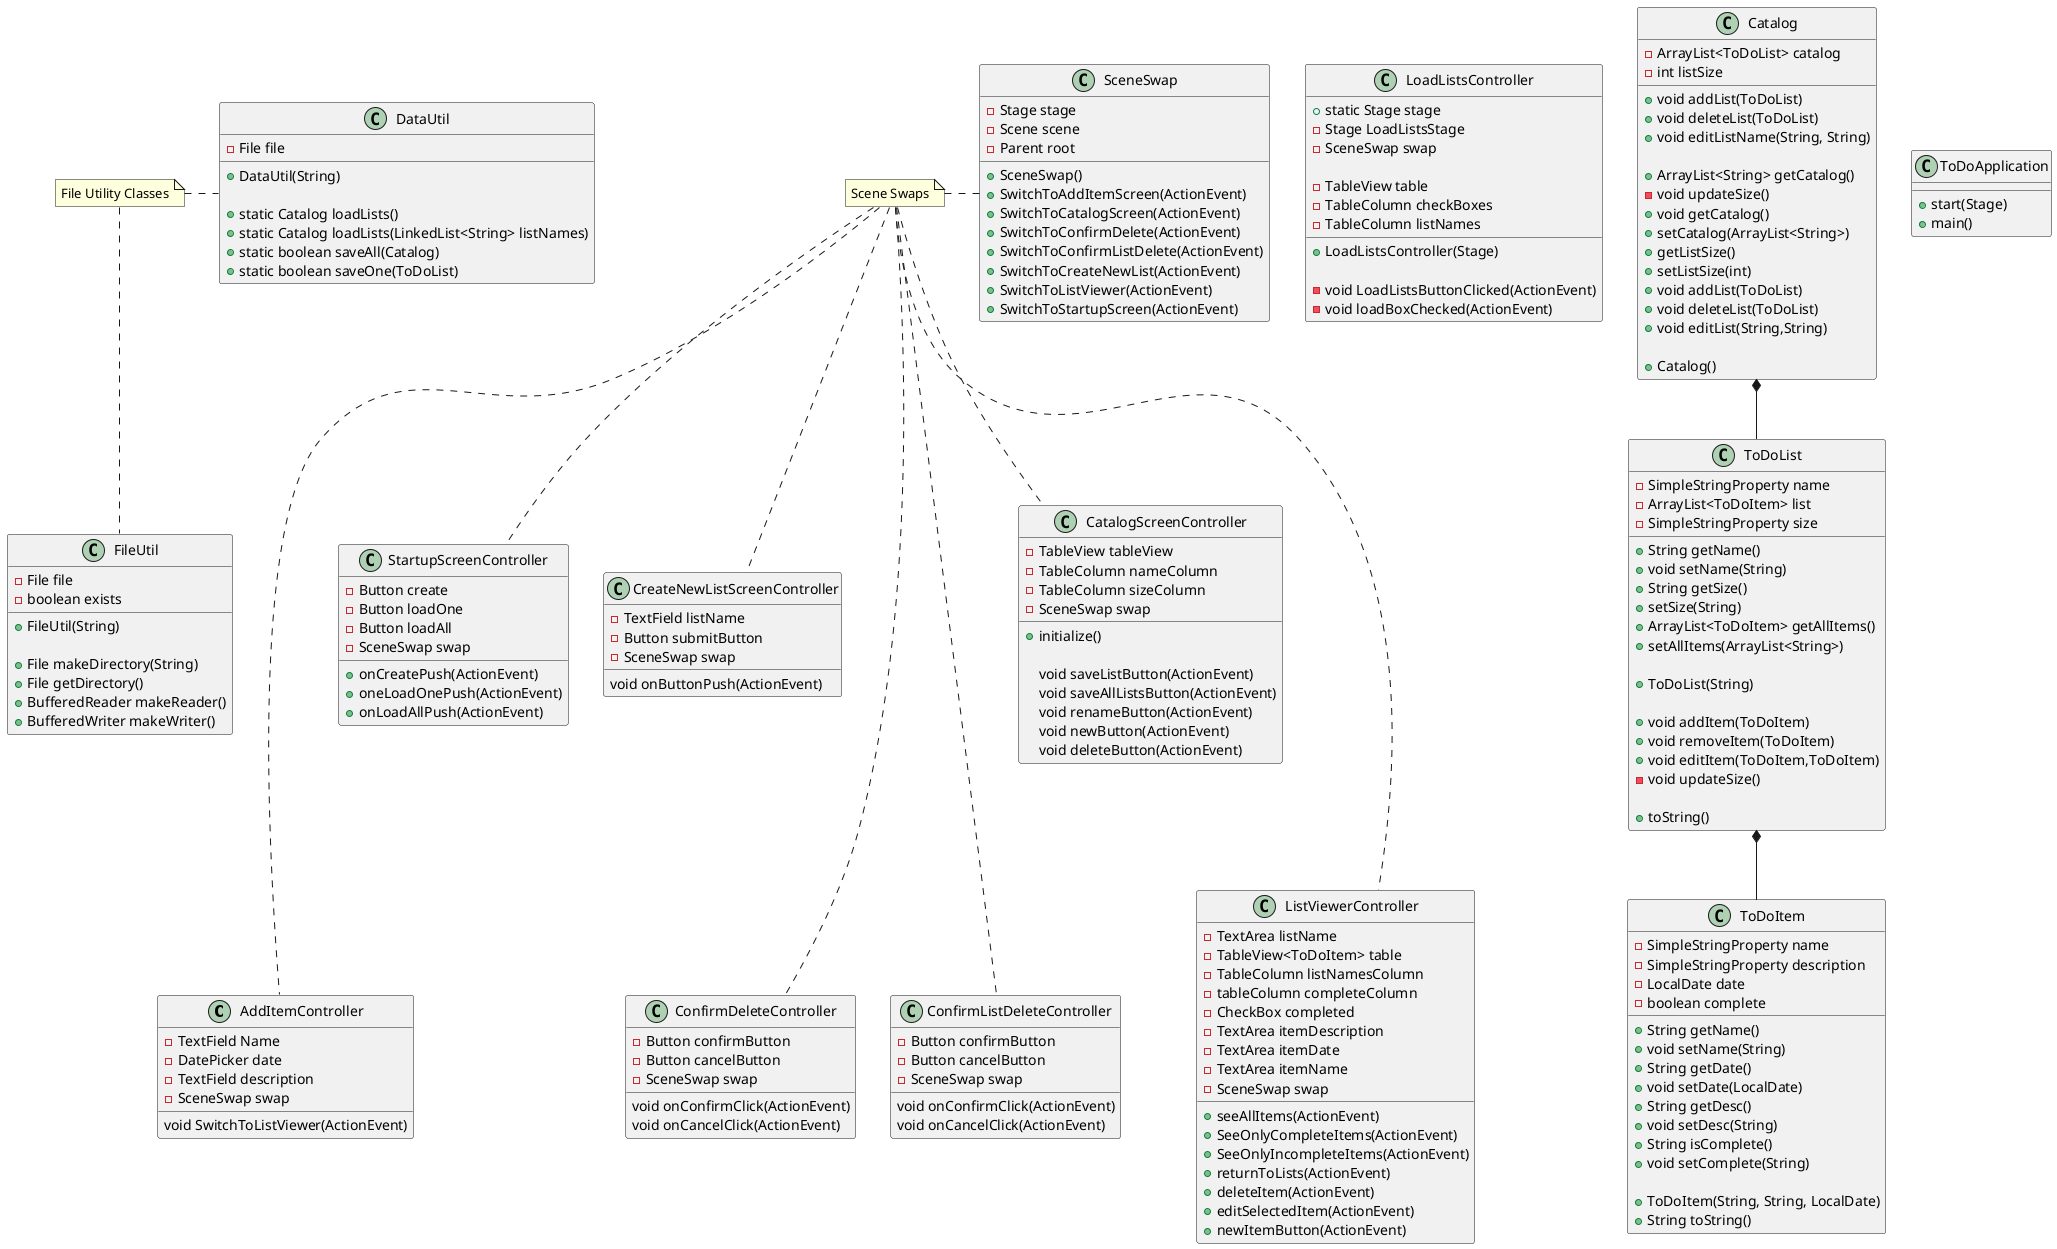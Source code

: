 @startuml
'https://plantuml.com/class-diagram

class AddItemController {
-TextField Name
-DatePicker date
-TextField description
-SceneSwap swap

void SwitchToListViewer(ActionEvent)
}

class StartupScreenController{

-Button create
-Button loadOne
-Button loadAll
-SceneSwap swap

+onCreatePush(ActionEvent)
+oneLoadOnePush(ActionEvent)
+onLoadAllPush(ActionEvent)

}

class CreateNewListScreenController {
-TextField listName
-Button submitButton
-SceneSwap swap

void onButtonPush(ActionEvent)
}

class ConfirmDeleteController {
-Button confirmButton
-Button cancelButton
-SceneSwap swap

void onConfirmClick(ActionEvent)
void onCancelClick(ActionEvent)
}

class ConfirmListDeleteController {
-Button confirmButton
-Button cancelButton
-SceneSwap swap

void onConfirmClick(ActionEvent)
void onCancelClick(ActionEvent)
}

class CatalogScreenController {

-TableView tableView
-TableColumn nameColumn
-TableColumn sizeColumn
-SceneSwap swap

+initialize()

void saveListButton(ActionEvent)
void saveAllListsButton(ActionEvent)
void renameButton(ActionEvent)
void newButton(ActionEvent)
void deleteButton(ActionEvent)
}

class ListViewerController {

-TextArea listName
-TableView<ToDoItem> table
-TableColumn listNamesColumn
-tableColumn completeColumn
-CheckBox completed
-TextArea itemDescription
-TextArea itemDate
-TextArea itemName
-SceneSwap swap


+seeAllItems(ActionEvent)
+SeeOnlyCompleteItems(ActionEvent)
+SeeOnlyIncompleteItems(ActionEvent)
+returnToLists(ActionEvent)
+deleteItem(ActionEvent)
+editSelectedItem(ActionEvent)
+newItemButton(ActionEvent)

}

class LoadListsController {
+static Stage stage
-Stage LoadListsStage
-SceneSwap swap

-TableView table
-TableColumn checkBoxes
-TableColumn listNames

+LoadListsController(Stage)

-void LoadListsButtonClicked(ActionEvent)
-void loadBoxChecked(ActionEvent)
}

class SceneSwap {
-Stage stage
-Scene scene
-Parent root


+SceneSwap()
+SwitchToAddItemScreen(ActionEvent)
+SwitchToCatalogScreen(ActionEvent)
+SwitchToConfirmDelete(ActionEvent)
+SwitchToConfirmListDelete(ActionEvent)
+SwitchToCreateNewList(ActionEvent)
+SwitchToListViewer(ActionEvent)
+SwitchToStartupScreen(ActionEvent)

}

class ToDoItem {
-SimpleStringProperty name
-SimpleStringProperty description
-LocalDate date
-boolean complete

+String getName()
+void setName(String)
+String getDate()
+void setDate(LocalDate)
+String getDesc()
+void setDesc(String)
+String isComplete()
+void setComplete(String)

+ToDoItem(String, String, LocalDate)
+String toString()
}

class ToDoList {
-SimpleStringProperty name
-ArrayList<ToDoItem> list
-SimpleStringProperty size

+String getName()
+void setName(String)
+String getSize()
+setSize(String)
+ArrayList<ToDoItem> getAllItems()
+setAllItems(ArrayList<String>)

+ToDoList(String)

+void addItem(ToDoItem)
+void removeItem(ToDoItem)
+void editItem(ToDoItem,ToDoItem)
-void updateSize()

+toString()
}

class Catalog {
-ArrayList<ToDoList> catalog
-int listSize

+void addList(ToDoList)
+void deleteList(ToDoList)
+void editListName(String, String)

+ArrayList<String> getCatalog()
-void updateSize()
+void getCatalog()
+setCatalog(ArrayList<String>)
+getListSize()
+setListSize(int)
+void addList(ToDoList)
+void deleteList(ToDoList)
+void editList(String,String)

+Catalog()
}

class ToDoApplication {
+start(Stage)
+main()
}

class DataUtil {
-File file

+DataUtil(String)

+static Catalog loadLists()
+static Catalog loadLists(LinkedList<String> listNames)
+static boolean saveAll(Catalog)
+static boolean saveOne(ToDoList)
}

class FileUtil {
-File file
-boolean exists

+FileUtil(String)

+File makeDirectory(String)
+File getDirectory()
+BufferedReader makeReader()
+BufferedWriter makeWriter()

}

Catalog *-- ToDoList
ToDoList *-- ToDoItem

note "File Utility Classes" as n1
n1 . DataUtil
n1 .. FileUtil

note "Scene Swaps" as n2
n2 .-. AddItemController
n2 .. CatalogScreenController
n2 .-. ConfirmDeleteController
n2 .-. ConfirmListDeleteController
n2 .- CreateNewListScreenController
n2 .-. ListViewerController
n2 .. StartupScreenController
n2 . SceneSwap

@enduml
